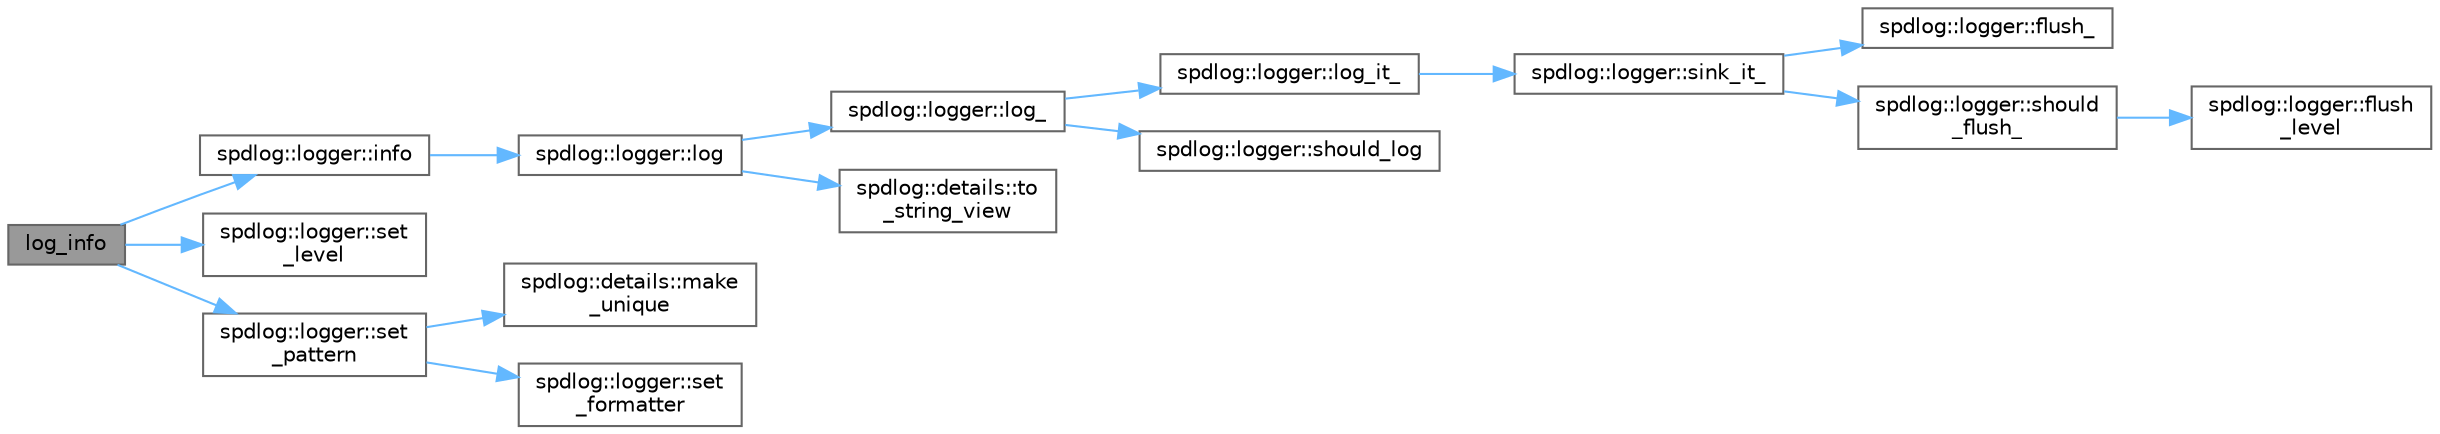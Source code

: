 digraph "log_info"
{
 // LATEX_PDF_SIZE
  bgcolor="transparent";
  edge [fontname=Helvetica,fontsize=10,labelfontname=Helvetica,labelfontsize=10];
  node [fontname=Helvetica,fontsize=10,shape=box,height=0.2,width=0.4];
  rankdir="LR";
  Node1 [id="Node000001",label="log_info",height=0.2,width=0.4,color="gray40", fillcolor="grey60", style="filled", fontcolor="black",tooltip=" "];
  Node1 -> Node2 [id="edge15_Node000001_Node000002",color="steelblue1",style="solid",tooltip=" "];
  Node2 [id="Node000002",label="spdlog::logger::info",height=0.2,width=0.4,color="grey40", fillcolor="white", style="filled",URL="$classspdlog_1_1logger.html#a8e26d86fc4c55a8332f08b6bed462cbb",tooltip=" "];
  Node2 -> Node3 [id="edge16_Node000002_Node000003",color="steelblue1",style="solid",tooltip=" "];
  Node3 [id="Node000003",label="spdlog::logger::log",height=0.2,width=0.4,color="grey40", fillcolor="white", style="filled",URL="$classspdlog_1_1logger.html#a40cf6aff63e039865c000fa2b1cfde6a",tooltip=" "];
  Node3 -> Node4 [id="edge17_Node000003_Node000004",color="steelblue1",style="solid",tooltip=" "];
  Node4 [id="Node000004",label="spdlog::logger::log_",height=0.2,width=0.4,color="grey40", fillcolor="white", style="filled",URL="$classspdlog_1_1logger.html#a393d7bc2b8eb227e121f38e3573bbc88",tooltip=" "];
  Node4 -> Node5 [id="edge18_Node000004_Node000005",color="steelblue1",style="solid",tooltip=" "];
  Node5 [id="Node000005",label="spdlog::logger::log_it_",height=0.2,width=0.4,color="grey40", fillcolor="white", style="filled",URL="$classspdlog_1_1logger.html#af4f4e7fef776a4443e8e691dca560aec",tooltip=" "];
  Node5 -> Node6 [id="edge19_Node000005_Node000006",color="steelblue1",style="solid",tooltip=" "];
  Node6 [id="Node000006",label="spdlog::logger::sink_it_",height=0.2,width=0.4,color="grey40", fillcolor="white", style="filled",URL="$classspdlog_1_1logger.html#a903938d3018e32dedcbd090e624ab5ee",tooltip=" "];
  Node6 -> Node7 [id="edge20_Node000006_Node000007",color="steelblue1",style="solid",tooltip=" "];
  Node7 [id="Node000007",label="spdlog::logger::flush_",height=0.2,width=0.4,color="grey40", fillcolor="white", style="filled",URL="$classspdlog_1_1logger.html#a4410446ddde8880655f00729521e9718",tooltip=" "];
  Node6 -> Node8 [id="edge21_Node000006_Node000008",color="steelblue1",style="solid",tooltip=" "];
  Node8 [id="Node000008",label="spdlog::logger::should\l_flush_",height=0.2,width=0.4,color="grey40", fillcolor="white", style="filled",URL="$classspdlog_1_1logger.html#ad39bf7f0608d13e335dd19dfce484b36",tooltip=" "];
  Node8 -> Node9 [id="edge22_Node000008_Node000009",color="steelblue1",style="solid",tooltip=" "];
  Node9 [id="Node000009",label="spdlog::logger::flush\l_level",height=0.2,width=0.4,color="grey40", fillcolor="white", style="filled",URL="$classspdlog_1_1logger.html#a531a5fdd8cc96405858bf64a272614d3",tooltip=" "];
  Node4 -> Node10 [id="edge23_Node000004_Node000010",color="steelblue1",style="solid",tooltip=" "];
  Node10 [id="Node000010",label="spdlog::logger::should_log",height=0.2,width=0.4,color="grey40", fillcolor="white", style="filled",URL="$classspdlog_1_1logger.html#a94c77395570c462953ded4188aaaf655",tooltip=" "];
  Node3 -> Node11 [id="edge24_Node000003_Node000011",color="steelblue1",style="solid",tooltip=" "];
  Node11 [id="Node000011",label="spdlog::details::to\l_string_view",height=0.2,width=0.4,color="grey40", fillcolor="white", style="filled",URL="$namespacespdlog_1_1details.html#a24574d19e82c36c0bb29c751c098d039",tooltip=" "];
  Node1 -> Node12 [id="edge25_Node000001_Node000012",color="steelblue1",style="solid",tooltip=" "];
  Node12 [id="Node000012",label="spdlog::logger::set\l_level",height=0.2,width=0.4,color="grey40", fillcolor="white", style="filled",URL="$classspdlog_1_1logger.html#aeaf7078135688ea4df96ea8c8e11e0e7",tooltip=" "];
  Node1 -> Node13 [id="edge26_Node000001_Node000013",color="steelblue1",style="solid",tooltip=" "];
  Node13 [id="Node000013",label="spdlog::logger::set\l_pattern",height=0.2,width=0.4,color="grey40", fillcolor="white", style="filled",URL="$classspdlog_1_1logger.html#a12cd69af480fb8b4059821000a9afd20",tooltip=" "];
  Node13 -> Node14 [id="edge27_Node000013_Node000014",color="steelblue1",style="solid",tooltip=" "];
  Node14 [id="Node000014",label="spdlog::details::make\l_unique",height=0.2,width=0.4,color="grey40", fillcolor="white", style="filled",URL="$namespacespdlog_1_1details.html#ac80ca96e75367f1d2de72eea3cb48fe7",tooltip=" "];
  Node13 -> Node15 [id="edge28_Node000013_Node000015",color="steelblue1",style="solid",tooltip=" "];
  Node15 [id="Node000015",label="spdlog::logger::set\l_formatter",height=0.2,width=0.4,color="grey40", fillcolor="white", style="filled",URL="$classspdlog_1_1logger.html#a109da2030da643440092613cb100b5f0",tooltip=" "];
}
